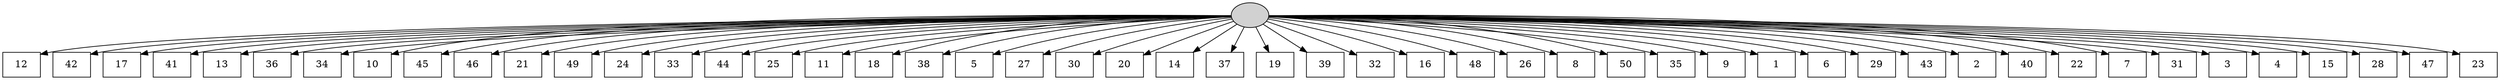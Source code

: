digraph G {
0[style=filled, fillcolor=grey82, label=""];
1[shape=box,style=filled, fillcolor=white,label="12\n"];
2[shape=box,style=filled, fillcolor=white,label="42\n"];
3[shape=box,style=filled, fillcolor=white,label="17\n"];
4[shape=box,style=filled, fillcolor=white,label="41\n"];
5[shape=box,style=filled, fillcolor=white,label="13\n"];
6[shape=box,style=filled, fillcolor=white,label="36\n"];
7[shape=box,style=filled, fillcolor=white,label="34\n"];
8[shape=box,style=filled, fillcolor=white,label="10\n"];
9[shape=box,style=filled, fillcolor=white,label="45\n"];
10[shape=box,style=filled, fillcolor=white,label="46\n"];
11[shape=box,style=filled, fillcolor=white,label="21\n"];
12[shape=box,style=filled, fillcolor=white,label="49\n"];
13[shape=box,style=filled, fillcolor=white,label="24\n"];
14[shape=box,style=filled, fillcolor=white,label="33\n"];
15[shape=box,style=filled, fillcolor=white,label="44\n"];
16[shape=box,style=filled, fillcolor=white,label="25\n"];
17[shape=box,style=filled, fillcolor=white,label="11\n"];
18[shape=box,style=filled, fillcolor=white,label="18\n"];
19[shape=box,style=filled, fillcolor=white,label="38\n"];
20[shape=box,style=filled, fillcolor=white,label="5\n"];
21[shape=box,style=filled, fillcolor=white,label="27\n"];
22[shape=box,style=filled, fillcolor=white,label="30\n"];
23[shape=box,style=filled, fillcolor=white,label="20\n"];
24[shape=box,style=filled, fillcolor=white,label="14\n"];
25[shape=box,style=filled, fillcolor=white,label="37\n"];
26[shape=box,style=filled, fillcolor=white,label="19\n"];
27[shape=box,style=filled, fillcolor=white,label="39\n"];
28[shape=box,style=filled, fillcolor=white,label="32\n"];
29[shape=box,style=filled, fillcolor=white,label="16\n"];
30[shape=box,style=filled, fillcolor=white,label="48\n"];
31[shape=box,style=filled, fillcolor=white,label="26\n"];
32[shape=box,style=filled, fillcolor=white,label="8\n"];
33[shape=box,style=filled, fillcolor=white,label="50\n"];
34[shape=box,style=filled, fillcolor=white,label="35\n"];
35[shape=box,style=filled, fillcolor=white,label="9\n"];
36[shape=box,style=filled, fillcolor=white,label="1\n"];
37[shape=box,style=filled, fillcolor=white,label="6\n"];
38[shape=box,style=filled, fillcolor=white,label="29\n"];
39[shape=box,style=filled, fillcolor=white,label="43\n"];
40[shape=box,style=filled, fillcolor=white,label="2\n"];
41[shape=box,style=filled, fillcolor=white,label="40\n"];
42[shape=box,style=filled, fillcolor=white,label="22\n"];
43[shape=box,style=filled, fillcolor=white,label="7\n"];
44[shape=box,style=filled, fillcolor=white,label="31\n"];
45[shape=box,style=filled, fillcolor=white,label="3\n"];
46[shape=box,style=filled, fillcolor=white,label="4\n"];
47[shape=box,style=filled, fillcolor=white,label="15\n"];
48[shape=box,style=filled, fillcolor=white,label="28\n"];
49[shape=box,style=filled, fillcolor=white,label="47\n"];
50[shape=box,style=filled, fillcolor=white,label="23\n"];
0->1 ;
0->2 ;
0->3 ;
0->4 ;
0->5 ;
0->6 ;
0->7 ;
0->8 ;
0->9 ;
0->10 ;
0->11 ;
0->12 ;
0->13 ;
0->14 ;
0->15 ;
0->16 ;
0->17 ;
0->18 ;
0->19 ;
0->20 ;
0->21 ;
0->22 ;
0->23 ;
0->24 ;
0->25 ;
0->26 ;
0->27 ;
0->28 ;
0->29 ;
0->30 ;
0->31 ;
0->32 ;
0->33 ;
0->34 ;
0->35 ;
0->36 ;
0->37 ;
0->38 ;
0->39 ;
0->40 ;
0->41 ;
0->42 ;
0->43 ;
0->44 ;
0->45 ;
0->46 ;
0->47 ;
0->48 ;
0->49 ;
0->50 ;
}

